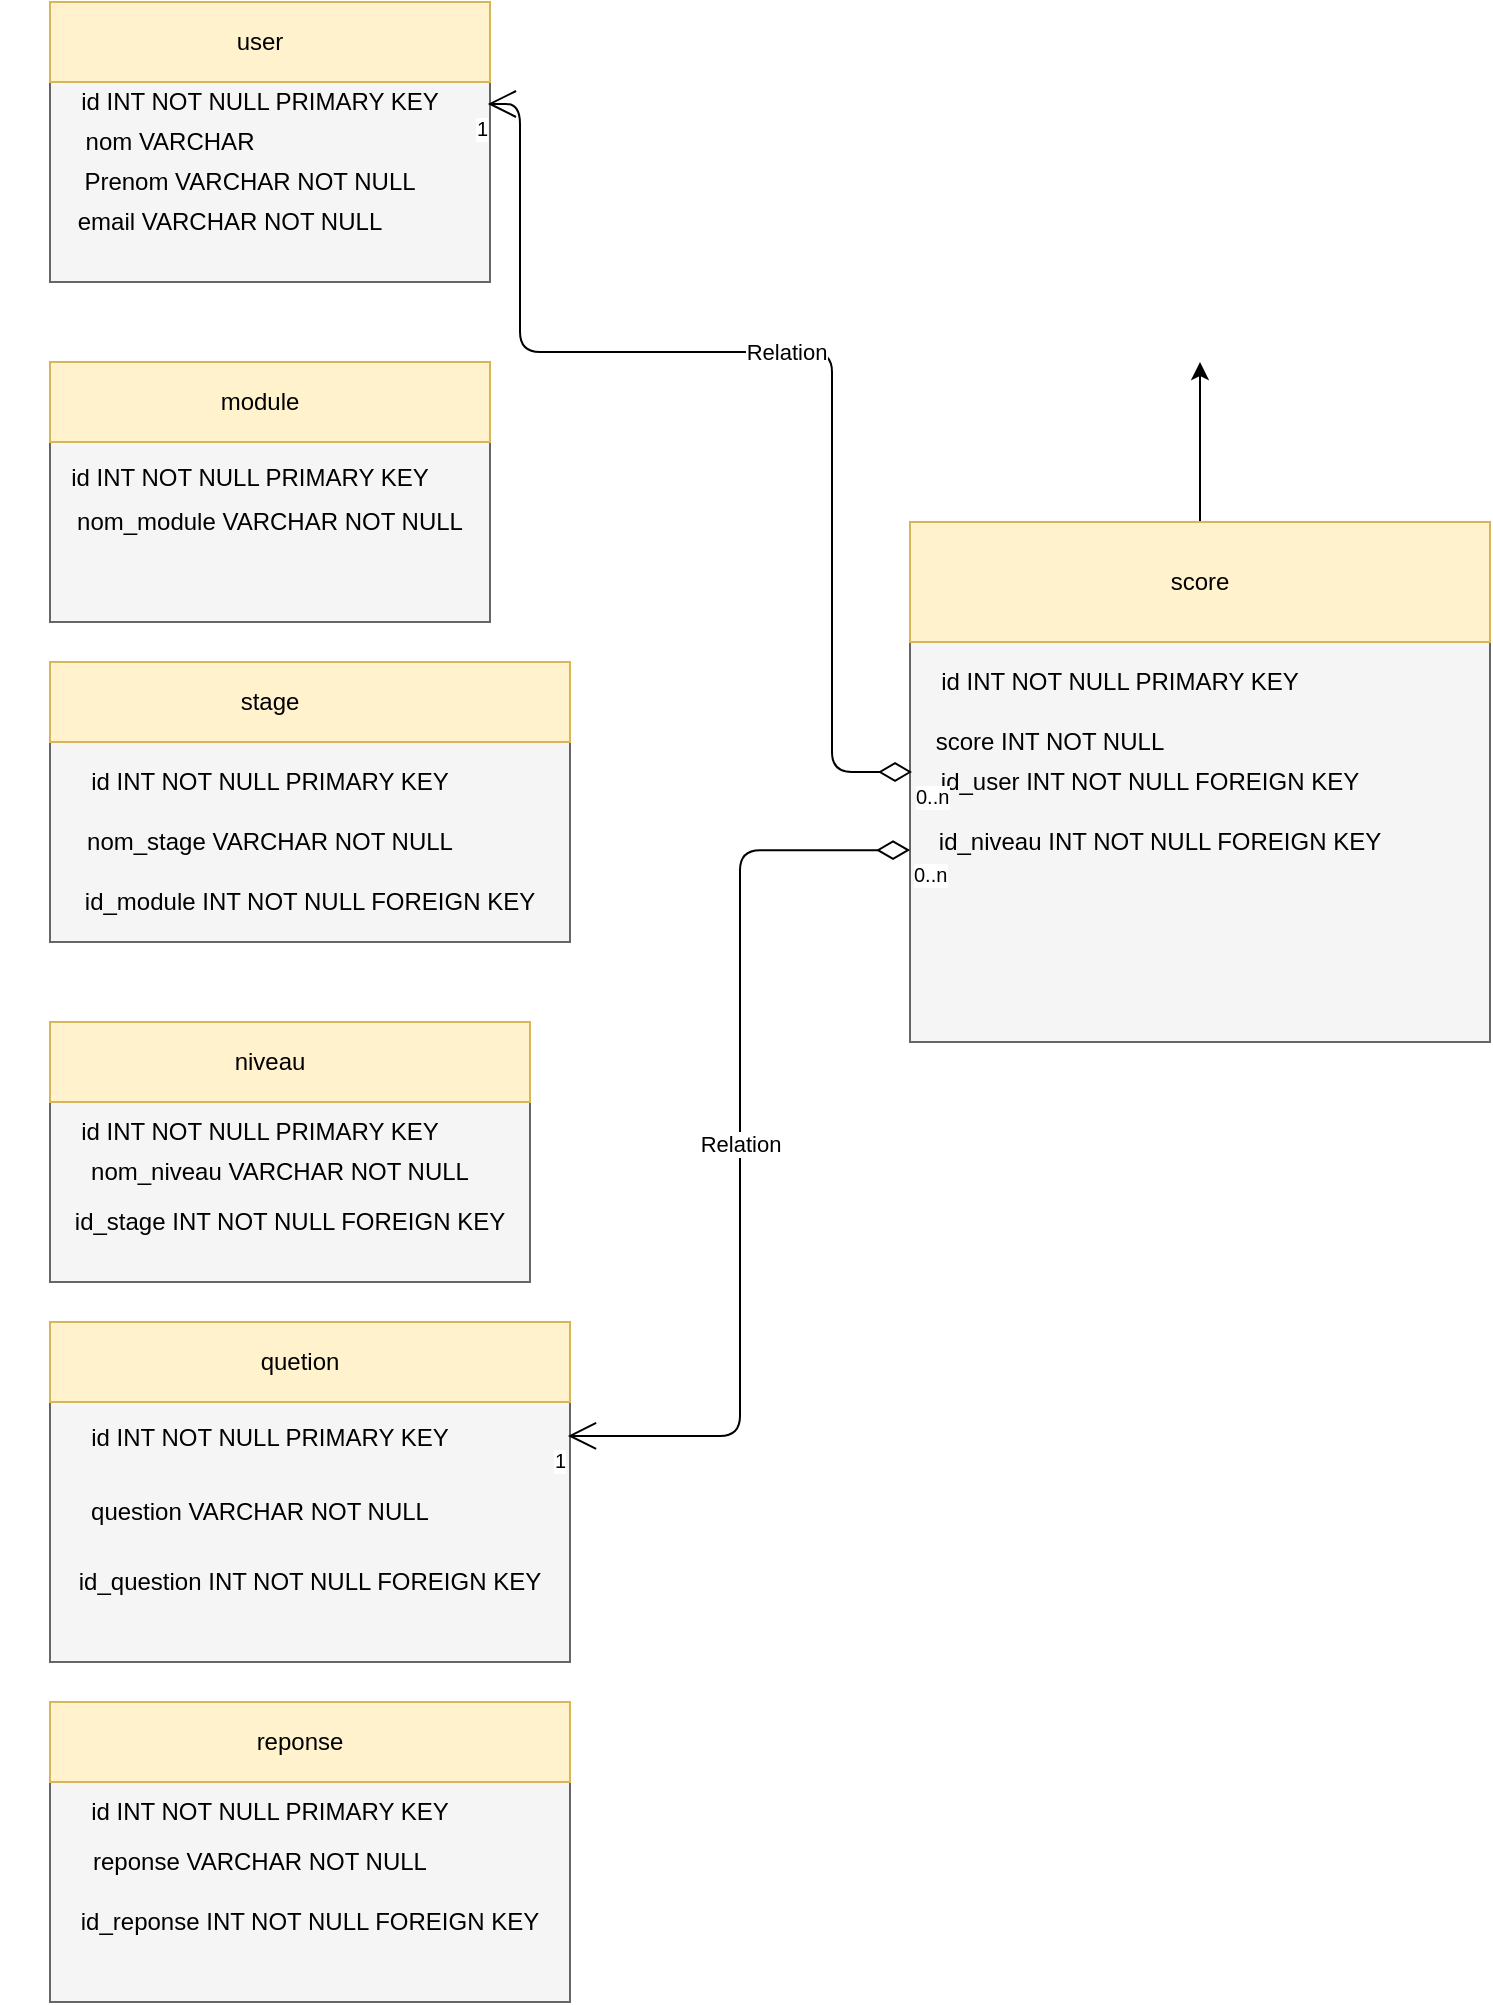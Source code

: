 <mxfile version="12.1.1" type="device" pages="1"><diagram id="prahtNPnwGAgXhS0v1P3" name="Page-1"><mxGraphModel dx="1779" dy="862" grid="1" gridSize="10" guides="1" tooltips="1" connect="1" arrows="1" fold="1" page="1" pageScale="1" pageWidth="827" pageHeight="1169" math="0" shadow="0"><root><mxCell id="0"/><mxCell id="1" parent="0"/><mxCell id="S2QzkbnjLy4aRuHpTvMR-1" value="" style="rounded=0;whiteSpace=wrap;html=1;fillColor=#f5f5f5;strokeColor=#666666;fontColor=#333333;" vertex="1" parent="1"><mxGeometry x="20" y="40" width="220" height="140" as="geometry"/></mxCell><mxCell id="S2QzkbnjLy4aRuHpTvMR-2" value="" style="rounded=0;whiteSpace=wrap;html=1;fillColor=#fff2cc;strokeColor=#d6b656;" vertex="1" parent="1"><mxGeometry x="20" y="40" width="220" height="40" as="geometry"/></mxCell><mxCell id="S2QzkbnjLy4aRuHpTvMR-3" style="edgeStyle=orthogonalEdgeStyle;rounded=0;orthogonalLoop=1;jettySize=auto;html=1;exitX=0.5;exitY=1;exitDx=0;exitDy=0;" edge="1" parent="1" source="S2QzkbnjLy4aRuHpTvMR-2" target="S2QzkbnjLy4aRuHpTvMR-2"><mxGeometry relative="1" as="geometry"/></mxCell><mxCell id="S2QzkbnjLy4aRuHpTvMR-4" value="user" style="text;html=1;strokeColor=none;fillColor=none;align=center;verticalAlign=middle;whiteSpace=wrap;rounded=0;" vertex="1" parent="1"><mxGeometry x="60" y="50" width="130" height="20" as="geometry"/></mxCell><mxCell id="S2QzkbnjLy4aRuHpTvMR-5" value="id INT NOT NULL PRIMARY KEY" style="text;html=1;strokeColor=none;fillColor=none;align=center;verticalAlign=middle;whiteSpace=wrap;rounded=0;" vertex="1" parent="1"><mxGeometry x="20" y="80" width="210" height="20" as="geometry"/></mxCell><mxCell id="S2QzkbnjLy4aRuHpTvMR-6" value="nom VARCHAR" style="text;html=1;strokeColor=none;fillColor=none;align=center;verticalAlign=middle;whiteSpace=wrap;rounded=0;" vertex="1" parent="1"><mxGeometry x="30" y="100" width="100" height="20" as="geometry"/></mxCell><mxCell id="S2QzkbnjLy4aRuHpTvMR-7" value="Prenom VARCHAR NOT NULL" style="text;html=1;strokeColor=none;fillColor=none;align=center;verticalAlign=middle;whiteSpace=wrap;rounded=0;" vertex="1" parent="1"><mxGeometry x="30" y="120" width="180" height="20" as="geometry"/></mxCell><mxCell id="S2QzkbnjLy4aRuHpTvMR-8" value="email VARCHAR NOT NULL" style="text;html=1;strokeColor=none;fillColor=none;align=center;verticalAlign=middle;whiteSpace=wrap;rounded=0;" vertex="1" parent="1"><mxGeometry x="30" y="140" width="160" height="20" as="geometry"/></mxCell><mxCell id="S2QzkbnjLy4aRuHpTvMR-9" value="" style="rounded=0;whiteSpace=wrap;html=1;fillColor=#f5f5f5;strokeColor=#666666;fontColor=#333333;" vertex="1" parent="1"><mxGeometry x="20" y="220" width="220" height="130" as="geometry"/></mxCell><mxCell id="S2QzkbnjLy4aRuHpTvMR-10" value="" style="rounded=0;whiteSpace=wrap;html=1;fillColor=#fff2cc;strokeColor=#d6b656;" vertex="1" parent="1"><mxGeometry x="20" y="220" width="220" height="40" as="geometry"/></mxCell><mxCell id="S2QzkbnjLy4aRuHpTvMR-11" value="module" style="text;html=1;strokeColor=none;fillColor=none;align=center;verticalAlign=middle;whiteSpace=wrap;rounded=0;" vertex="1" parent="1"><mxGeometry x="105" y="230" width="40" height="20" as="geometry"/></mxCell><mxCell id="S2QzkbnjLy4aRuHpTvMR-12" value="id INT NOT NULL PRIMARY KEY" style="text;html=1;strokeColor=none;fillColor=none;align=center;verticalAlign=middle;whiteSpace=wrap;rounded=0;" vertex="1" parent="1"><mxGeometry x="20" y="265" width="200" height="25" as="geometry"/></mxCell><mxCell id="S2QzkbnjLy4aRuHpTvMR-15" value="nom_module VARCHAR NOT NULL" style="text;html=1;strokeColor=none;fillColor=none;align=center;verticalAlign=middle;whiteSpace=wrap;rounded=0;" vertex="1" parent="1"><mxGeometry x="30" y="290" width="200" height="20" as="geometry"/></mxCell><mxCell id="S2QzkbnjLy4aRuHpTvMR-16" value="" style="rounded=0;whiteSpace=wrap;html=1;fillColor=#f5f5f5;strokeColor=#666666;fontColor=#333333;" vertex="1" parent="1"><mxGeometry x="20" y="370" width="260" height="140" as="geometry"/></mxCell><mxCell id="S2QzkbnjLy4aRuHpTvMR-17" value="" style="rounded=0;whiteSpace=wrap;html=1;fillColor=#fff2cc;strokeColor=#d6b656;" vertex="1" parent="1"><mxGeometry x="20" y="370" width="260" height="40" as="geometry"/></mxCell><mxCell id="S2QzkbnjLy4aRuHpTvMR-18" value="stage" style="text;html=1;strokeColor=none;fillColor=none;align=center;verticalAlign=middle;whiteSpace=wrap;rounded=0;" vertex="1" parent="1"><mxGeometry x="110" y="380" width="40" height="20" as="geometry"/></mxCell><mxCell id="S2QzkbnjLy4aRuHpTvMR-19" value="id INT NOT NULL PRIMARY KEY" style="text;html=1;strokeColor=none;fillColor=none;align=center;verticalAlign=middle;whiteSpace=wrap;rounded=0;" vertex="1" parent="1"><mxGeometry x="30" y="420" width="200" height="20" as="geometry"/></mxCell><mxCell id="S2QzkbnjLy4aRuHpTvMR-20" value="nom_stage VARCHAR NOT NULL" style="text;html=1;strokeColor=none;fillColor=none;align=center;verticalAlign=middle;whiteSpace=wrap;rounded=0;" vertex="1" parent="1"><mxGeometry x="30" y="450" width="200" height="20" as="geometry"/></mxCell><mxCell id="S2QzkbnjLy4aRuHpTvMR-21" value="" style="rounded=0;whiteSpace=wrap;html=1;fillColor=#f5f5f5;strokeColor=#666666;fontColor=#333333;" vertex="1" parent="1"><mxGeometry x="20" y="550" width="240" height="130" as="geometry"/></mxCell><mxCell id="S2QzkbnjLy4aRuHpTvMR-22" value="" style="rounded=0;whiteSpace=wrap;html=1;fillColor=#fff2cc;strokeColor=#d6b656;" vertex="1" parent="1"><mxGeometry x="20" y="550" width="240" height="40" as="geometry"/></mxCell><mxCell id="S2QzkbnjLy4aRuHpTvMR-23" value="niveau" style="text;html=1;strokeColor=none;fillColor=none;align=center;verticalAlign=middle;whiteSpace=wrap;rounded=0;" vertex="1" parent="1"><mxGeometry x="110" y="560" width="40" height="20" as="geometry"/></mxCell><mxCell id="S2QzkbnjLy4aRuHpTvMR-24" value="id INT NOT NULL PRIMARY KEY" style="text;html=1;strokeColor=none;fillColor=none;align=center;verticalAlign=middle;whiteSpace=wrap;rounded=0;" vertex="1" parent="1"><mxGeometry x="30" y="595" width="190" height="20" as="geometry"/></mxCell><mxCell id="S2QzkbnjLy4aRuHpTvMR-25" value="nom_niveau VARCHAR NOT NULL" style="text;html=1;strokeColor=none;fillColor=none;align=center;verticalAlign=middle;whiteSpace=wrap;rounded=0;" vertex="1" parent="1"><mxGeometry x="20" y="615" width="230" height="20" as="geometry"/></mxCell><mxCell id="S2QzkbnjLy4aRuHpTvMR-26" value="id_stage INT NOT NULL FOREIGN KEY" style="text;html=1;strokeColor=none;fillColor=none;align=center;verticalAlign=middle;whiteSpace=wrap;rounded=0;" vertex="1" parent="1"><mxGeometry x="30" y="640" width="220" height="20" as="geometry"/></mxCell><mxCell id="S2QzkbnjLy4aRuHpTvMR-27" value="id_module INT NOT NULL FOREIGN KEY" style="text;html=1;strokeColor=none;fillColor=none;align=center;verticalAlign=middle;whiteSpace=wrap;rounded=0;" vertex="1" parent="1"><mxGeometry x="30" y="480" width="240" height="20" as="geometry"/></mxCell><mxCell id="S2QzkbnjLy4aRuHpTvMR-28" value="" style="rounded=0;whiteSpace=wrap;html=1;fillColor=#f5f5f5;strokeColor=#666666;fontColor=#333333;" vertex="1" parent="1"><mxGeometry x="20" y="700" width="260" height="170" as="geometry"/></mxCell><mxCell id="S2QzkbnjLy4aRuHpTvMR-29" value="" style="rounded=0;whiteSpace=wrap;html=1;fillColor=#fff2cc;strokeColor=#d6b656;" vertex="1" parent="1"><mxGeometry x="20" y="700" width="260" height="40" as="geometry"/></mxCell><mxCell id="S2QzkbnjLy4aRuHpTvMR-30" value="quetion" style="text;html=1;strokeColor=none;fillColor=none;align=center;verticalAlign=middle;whiteSpace=wrap;rounded=0;" vertex="1" parent="1"><mxGeometry x="125" y="710" width="40" height="20" as="geometry"/></mxCell><mxCell id="S2QzkbnjLy4aRuHpTvMR-31" value="id INT NOT NULL PRIMARY KEY" style="text;html=1;strokeColor=none;fillColor=none;align=center;verticalAlign=middle;whiteSpace=wrap;rounded=0;" vertex="1" parent="1"><mxGeometry x="15" y="747.5" width="230" height="20" as="geometry"/></mxCell><mxCell id="S2QzkbnjLy4aRuHpTvMR-32" value="question VARCHAR NOT NULL" style="text;html=1;strokeColor=none;fillColor=none;align=center;verticalAlign=middle;whiteSpace=wrap;rounded=0;" vertex="1" parent="1"><mxGeometry x="10" y="785" width="230" height="20" as="geometry"/></mxCell><mxCell id="S2QzkbnjLy4aRuHpTvMR-33" value="id_question INT NOT NULL FOREIGN KEY" style="text;html=1;strokeColor=none;fillColor=none;align=center;verticalAlign=middle;whiteSpace=wrap;rounded=0;" vertex="1" parent="1"><mxGeometry x="30" y="820" width="240" height="20" as="geometry"/></mxCell><mxCell id="S2QzkbnjLy4aRuHpTvMR-34" value="" style="rounded=0;whiteSpace=wrap;html=1;fillColor=#f5f5f5;strokeColor=#666666;fontColor=#333333;" vertex="1" parent="1"><mxGeometry x="20" y="890" width="260" height="150" as="geometry"/></mxCell><mxCell id="S2QzkbnjLy4aRuHpTvMR-35" value="" style="rounded=0;whiteSpace=wrap;html=1;fillColor=#fff2cc;strokeColor=#d6b656;" vertex="1" parent="1"><mxGeometry x="20" y="890" width="260" height="40" as="geometry"/></mxCell><mxCell id="S2QzkbnjLy4aRuHpTvMR-36" value="reponse" style="text;html=1;strokeColor=none;fillColor=none;align=center;verticalAlign=middle;whiteSpace=wrap;rounded=0;" vertex="1" parent="1"><mxGeometry x="125" y="900" width="40" height="20" as="geometry"/></mxCell><mxCell id="S2QzkbnjLy4aRuHpTvMR-37" value="id INT NOT NULL PRIMARY KEY" style="text;html=1;strokeColor=none;fillColor=none;align=center;verticalAlign=middle;whiteSpace=wrap;rounded=0;" vertex="1" parent="1"><mxGeometry x="5" y="935" width="250" height="20" as="geometry"/></mxCell><mxCell id="S2QzkbnjLy4aRuHpTvMR-38" value="reponse VARCHAR NOT NULL" style="text;html=1;strokeColor=none;fillColor=none;align=center;verticalAlign=middle;whiteSpace=wrap;rounded=0;" vertex="1" parent="1"><mxGeometry x="-5" y="960" width="260" height="20" as="geometry"/></mxCell><mxCell id="S2QzkbnjLy4aRuHpTvMR-39" value="id_reponse INT NOT NULL FOREIGN KEY" style="text;html=1;strokeColor=none;fillColor=none;align=center;verticalAlign=middle;whiteSpace=wrap;rounded=0;" vertex="1" parent="1"><mxGeometry x="30" y="990" width="240" height="20" as="geometry"/></mxCell><mxCell id="S2QzkbnjLy4aRuHpTvMR-40" style="edgeStyle=orthogonalEdgeStyle;rounded=0;orthogonalLoop=1;jettySize=auto;html=1;exitX=0.5;exitY=1;exitDx=0;exitDy=0;" edge="1" parent="1" source="S2QzkbnjLy4aRuHpTvMR-38" target="S2QzkbnjLy4aRuHpTvMR-38"><mxGeometry relative="1" as="geometry"/></mxCell><mxCell id="S2QzkbnjLy4aRuHpTvMR-41" value="" style="rounded=0;whiteSpace=wrap;html=1;fillColor=#f5f5f5;strokeColor=#666666;fontColor=#333333;" vertex="1" parent="1"><mxGeometry x="450" y="300" width="290" height="260" as="geometry"/></mxCell><mxCell id="S2QzkbnjLy4aRuHpTvMR-56" value="" style="edgeStyle=orthogonalEdgeStyle;rounded=0;orthogonalLoop=1;jettySize=auto;html=1;" edge="1" parent="1" source="S2QzkbnjLy4aRuHpTvMR-42"><mxGeometry relative="1" as="geometry"><mxPoint x="595" y="220" as="targetPoint"/></mxGeometry></mxCell><mxCell id="S2QzkbnjLy4aRuHpTvMR-42" value="" style="rounded=0;whiteSpace=wrap;html=1;fillColor=#fff2cc;strokeColor=#d6b656;" vertex="1" parent="1"><mxGeometry x="450" y="300" width="290" height="60" as="geometry"/></mxCell><mxCell id="S2QzkbnjLy4aRuHpTvMR-43" value="score" style="text;html=1;strokeColor=none;fillColor=none;align=center;verticalAlign=middle;whiteSpace=wrap;rounded=0;" vertex="1" parent="1"><mxGeometry x="575" y="320" width="40" height="20" as="geometry"/></mxCell><mxCell id="S2QzkbnjLy4aRuHpTvMR-44" value="id INT NOT NULL PRIMARY KEY" style="text;html=1;strokeColor=none;fillColor=none;align=center;verticalAlign=middle;whiteSpace=wrap;rounded=0;" vertex="1" parent="1"><mxGeometry x="420" y="370" width="270" height="20" as="geometry"/></mxCell><mxCell id="S2QzkbnjLy4aRuHpTvMR-45" value="score INT NOT NULL" style="text;html=1;strokeColor=none;fillColor=none;align=center;verticalAlign=middle;whiteSpace=wrap;rounded=0;" vertex="1" parent="1"><mxGeometry x="390" y="400" width="260" height="20" as="geometry"/></mxCell><mxCell id="S2QzkbnjLy4aRuHpTvMR-46" value="id_user INT NOT NULL FOREIGN KEY" style="text;html=1;strokeColor=none;fillColor=none;align=center;verticalAlign=middle;whiteSpace=wrap;rounded=0;" vertex="1" parent="1"><mxGeometry x="440" y="420" width="260" height="20" as="geometry"/></mxCell><mxCell id="S2QzkbnjLy4aRuHpTvMR-47" value="id_niveau INT NOT NULL FOREIGN KEY" style="text;html=1;strokeColor=none;fillColor=none;align=center;verticalAlign=middle;whiteSpace=wrap;rounded=0;" vertex="1" parent="1"><mxGeometry x="450" y="450" width="250" height="20" as="geometry"/></mxCell><mxCell id="S2QzkbnjLy4aRuHpTvMR-52" value="Relation" style="endArrow=open;html=1;endSize=12;startArrow=diamondThin;startSize=14;startFill=0;edgeStyle=orthogonalEdgeStyle;entryX=0.995;entryY=0.364;entryDx=0;entryDy=0;entryPerimeter=0;" edge="1" parent="1" target="S2QzkbnjLy4aRuHpTvMR-1"><mxGeometry relative="1" as="geometry"><mxPoint x="451" y="425" as="sourcePoint"/><mxPoint x="255" y="90" as="targetPoint"/><Array as="points"><mxPoint x="411" y="425"/><mxPoint x="411" y="215"/><mxPoint x="255" y="215"/><mxPoint x="255" y="91"/></Array></mxGeometry></mxCell><mxCell id="S2QzkbnjLy4aRuHpTvMR-53" value="0..n" style="resizable=0;html=1;align=left;verticalAlign=top;labelBackgroundColor=#ffffff;fontSize=10;" connectable="0" vertex="1" parent="S2QzkbnjLy4aRuHpTvMR-52"><mxGeometry x="-1" relative="1" as="geometry"/></mxCell><mxCell id="S2QzkbnjLy4aRuHpTvMR-54" value="1" style="resizable=0;html=1;align=right;verticalAlign=top;labelBackgroundColor=#ffffff;fontSize=10;" connectable="0" vertex="1" parent="S2QzkbnjLy4aRuHpTvMR-52"><mxGeometry x="1" relative="1" as="geometry"/></mxCell><mxCell id="S2QzkbnjLy4aRuHpTvMR-57" value="Relation" style="endArrow=open;html=1;endSize=12;startArrow=diamondThin;startSize=14;startFill=0;edgeStyle=orthogonalEdgeStyle;exitX=0;exitY=0.631;exitDx=0;exitDy=0;exitPerimeter=0;entryX=0.996;entryY=0.335;entryDx=0;entryDy=0;entryPerimeter=0;" edge="1" parent="1" source="S2QzkbnjLy4aRuHpTvMR-41" target="S2QzkbnjLy4aRuHpTvMR-28"><mxGeometry relative="1" as="geometry"><mxPoint y="1060" as="sourcePoint"/><mxPoint x="160" y="1060" as="targetPoint"/></mxGeometry></mxCell><mxCell id="S2QzkbnjLy4aRuHpTvMR-58" value="0..n" style="resizable=0;html=1;align=left;verticalAlign=top;labelBackgroundColor=#ffffff;fontSize=10;" connectable="0" vertex="1" parent="S2QzkbnjLy4aRuHpTvMR-57"><mxGeometry x="-1" relative="1" as="geometry"/></mxCell><mxCell id="S2QzkbnjLy4aRuHpTvMR-59" value="1" style="resizable=0;html=1;align=right;verticalAlign=top;labelBackgroundColor=#ffffff;fontSize=10;" connectable="0" vertex="1" parent="S2QzkbnjLy4aRuHpTvMR-57"><mxGeometry x="1" relative="1" as="geometry"/></mxCell></root></mxGraphModel></diagram></mxfile>